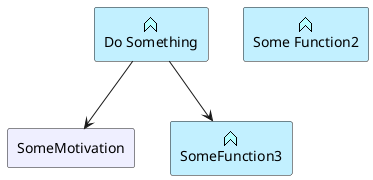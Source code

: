 {
  "sha1": "qndy672dgy6j9pnszqf7dtn29tz1ui2",
  "insertion": {
    "when": "2024-06-04T17:28:42.649Z",
    "user": "plantuml@gmail.com"
  }
}
@startuml
archimate #APPLICATION "Do Something" as App_Func1 <<application-function>>
archimate #MOTIVATION  SomeMotivation

App_Func1 --> SomeMotivation

archimate #APPLICATION "Some Function2" <<application-function>>
archimate #APPLICATION SomeFunction3 as App_Func4 <<application-function>>

App_Func1 --> App_Func4

@enduml
